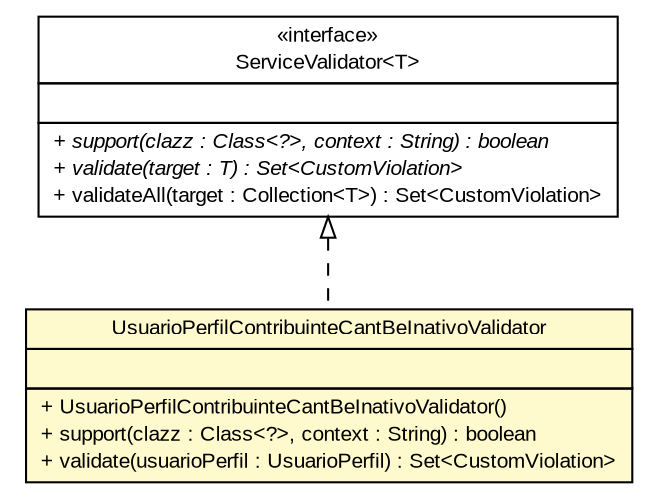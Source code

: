 #!/usr/local/bin/dot
#
# Class diagram 
# Generated by UMLGraph version R5_6 (http://www.umlgraph.org/)
#

digraph G {
	edge [fontname="arial",fontsize=10,labelfontname="arial",labelfontsize=10];
	node [fontname="arial",fontsize=10,shape=plaintext];
	nodesep=0.25;
	ranksep=0.5;
	// br.gov.to.sefaz.business.service.validation.ServiceValidator<T>
	c880662 [label=<<table title="br.gov.to.sefaz.business.service.validation.ServiceValidator" border="0" cellborder="1" cellspacing="0" cellpadding="2" port="p" href="../../../../../business/service/validation/ServiceValidator.html">
		<tr><td><table border="0" cellspacing="0" cellpadding="1">
<tr><td align="center" balign="center"> &#171;interface&#187; </td></tr>
<tr><td align="center" balign="center"> ServiceValidator&lt;T&gt; </td></tr>
		</table></td></tr>
		<tr><td><table border="0" cellspacing="0" cellpadding="1">
<tr><td align="left" balign="left">  </td></tr>
		</table></td></tr>
		<tr><td><table border="0" cellspacing="0" cellpadding="1">
<tr><td align="left" balign="left"><font face="arial italic" point-size="10.0"> + support(clazz : Class&lt;?&gt;, context : String) : boolean </font></td></tr>
<tr><td align="left" balign="left"><font face="arial italic" point-size="10.0"> + validate(target : T) : Set&lt;CustomViolation&gt; </font></td></tr>
<tr><td align="left" balign="left"> + validateAll(target : Collection&lt;T&gt;) : Set&lt;CustomViolation&gt; </td></tr>
		</table></td></tr>
		</table>>, URL="../../../../../business/service/validation/ServiceValidator.html", fontname="arial", fontcolor="black", fontsize=10.0];
	// br.gov.to.sefaz.seg.business.gestao.service.validator.UsuarioPerfilContribuinteCantBeInativoValidator
	c880839 [label=<<table title="br.gov.to.sefaz.seg.business.gestao.service.validator.UsuarioPerfilContribuinteCantBeInativoValidator" border="0" cellborder="1" cellspacing="0" cellpadding="2" port="p" bgcolor="lemonChiffon" href="./UsuarioPerfilContribuinteCantBeInativoValidator.html">
		<tr><td><table border="0" cellspacing="0" cellpadding="1">
<tr><td align="center" balign="center"> UsuarioPerfilContribuinteCantBeInativoValidator </td></tr>
		</table></td></tr>
		<tr><td><table border="0" cellspacing="0" cellpadding="1">
<tr><td align="left" balign="left">  </td></tr>
		</table></td></tr>
		<tr><td><table border="0" cellspacing="0" cellpadding="1">
<tr><td align="left" balign="left"> + UsuarioPerfilContribuinteCantBeInativoValidator() </td></tr>
<tr><td align="left" balign="left"> + support(clazz : Class&lt;?&gt;, context : String) : boolean </td></tr>
<tr><td align="left" balign="left"> + validate(usuarioPerfil : UsuarioPerfil) : Set&lt;CustomViolation&gt; </td></tr>
		</table></td></tr>
		</table>>, URL="./UsuarioPerfilContribuinteCantBeInativoValidator.html", fontname="arial", fontcolor="black", fontsize=10.0];
	//br.gov.to.sefaz.seg.business.gestao.service.validator.UsuarioPerfilContribuinteCantBeInativoValidator implements br.gov.to.sefaz.business.service.validation.ServiceValidator<T>
	c880662:p -> c880839:p [dir=back,arrowtail=empty,style=dashed];
}

